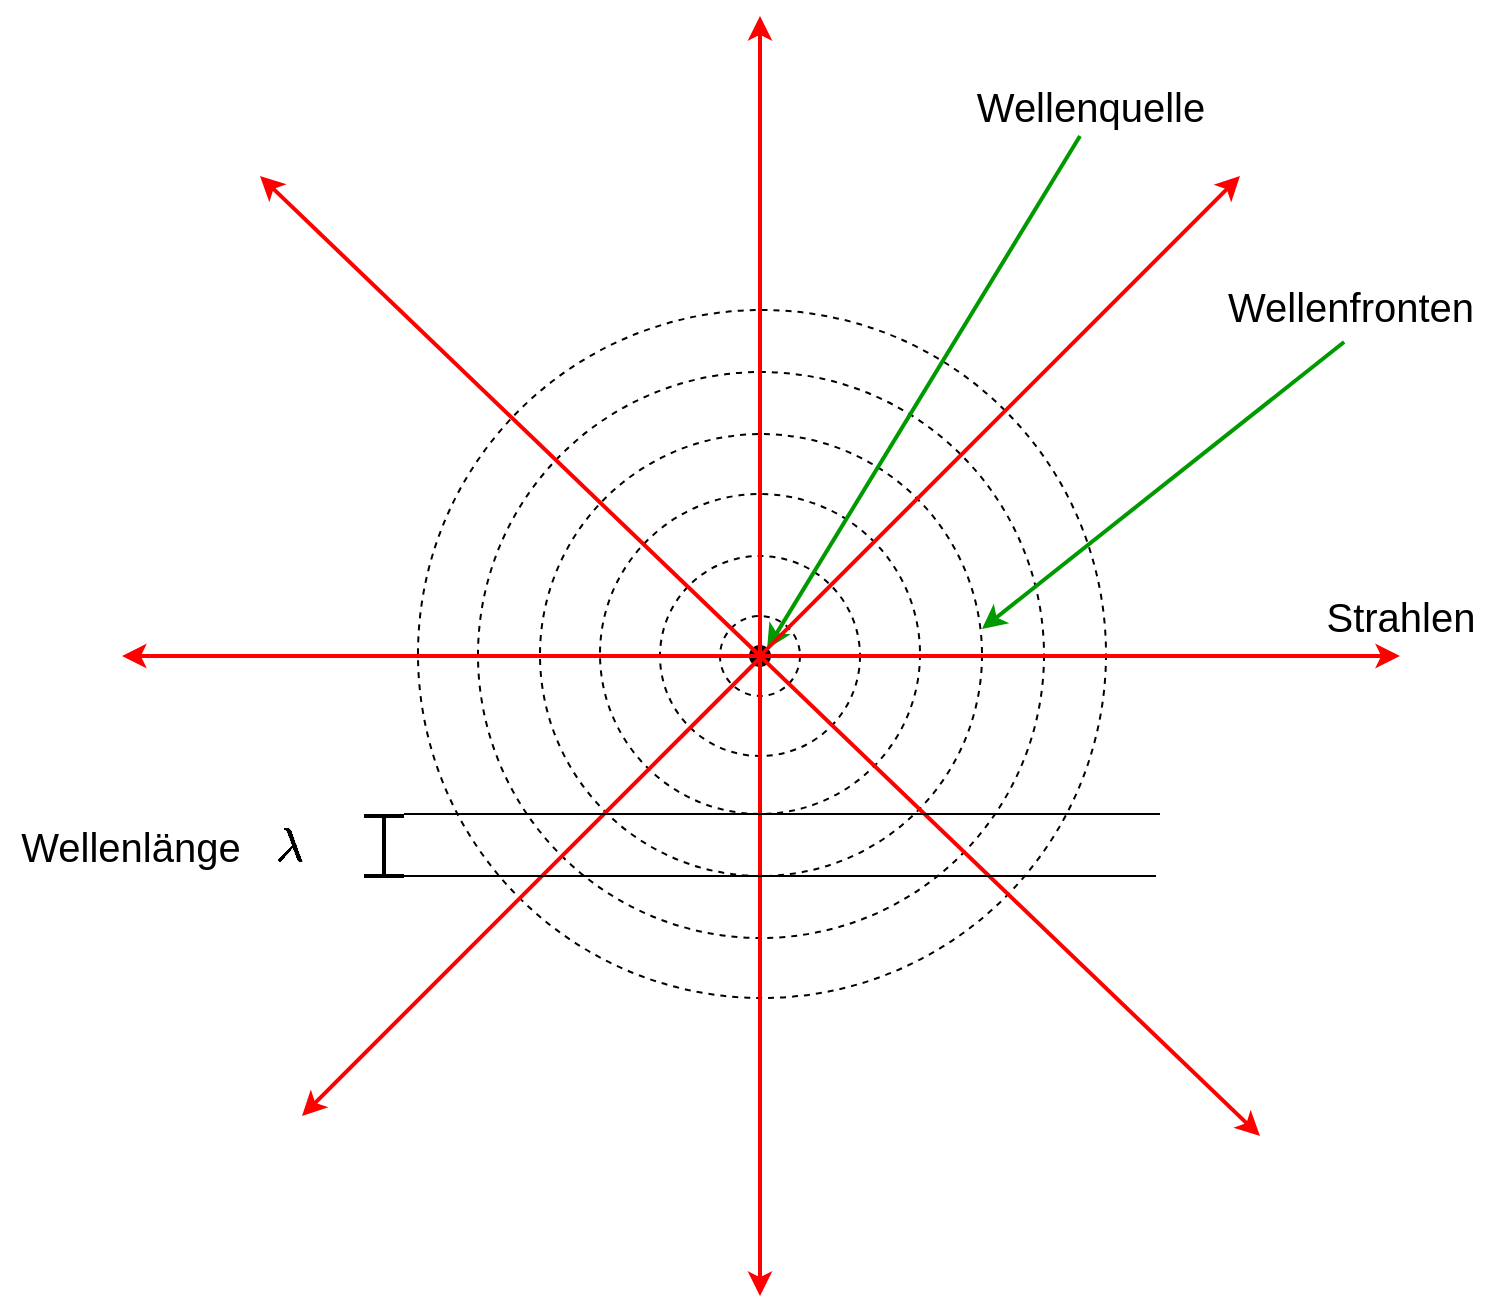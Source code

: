 <mxfile version="16.0.2" type="device"><diagram id="snvrvO1Xof63j43xiI05" name="Seite-1"><mxGraphModel dx="786" dy="1684" grid="1" gridSize="10" guides="1" tooltips="1" connect="1" arrows="1" fold="1" page="1" pageScale="1" pageWidth="827" pageHeight="1169" math="1" shadow="0"><root><mxCell id="0"/><mxCell id="1" parent="0"/><mxCell id="m25RKH9Vnp1jCjpqUXvr-7" value="" style="ellipse;whiteSpace=wrap;html=1;aspect=fixed;dashed=1;fillColor=none;" parent="1" vertex="1"><mxGeometry x="269" y="147" width="344" height="344" as="geometry"/></mxCell><mxCell id="m25RKH9Vnp1jCjpqUXvr-5" value="" style="ellipse;whiteSpace=wrap;html=1;aspect=fixed;dashed=1;fillColor=none;" parent="1" vertex="1"><mxGeometry x="330" y="209" width="221" height="221" as="geometry"/></mxCell><mxCell id="m25RKH9Vnp1jCjpqUXvr-6" value="" style="ellipse;whiteSpace=wrap;html=1;aspect=fixed;dashed=1;fillColor=none;" parent="1" vertex="1"><mxGeometry x="299" y="178" width="283" height="283" as="geometry"/></mxCell><mxCell id="m25RKH9Vnp1jCjpqUXvr-1" value="" style="ellipse;whiteSpace=wrap;html=1;aspect=fixed;dashed=1;fillColor=none;" parent="1" vertex="1"><mxGeometry x="360" y="239" width="160" height="160" as="geometry"/></mxCell><mxCell id="m25RKH9Vnp1jCjpqUXvr-2" value="" style="ellipse;whiteSpace=wrap;html=1;aspect=fixed;dashed=1;fillColor=none;" parent="1" vertex="1"><mxGeometry x="390" y="270" width="100" height="100" as="geometry"/></mxCell><mxCell id="m25RKH9Vnp1jCjpqUXvr-3" value="" style="ellipse;whiteSpace=wrap;html=1;aspect=fixed;dashed=1;fillColor=none;" parent="1" vertex="1"><mxGeometry x="420" y="300" width="40" height="40" as="geometry"/></mxCell><mxCell id="m25RKH9Vnp1jCjpqUXvr-4" value="" style="ellipse;whiteSpace=wrap;html=1;aspect=fixed;fillColor=#000000;" parent="1" vertex="1"><mxGeometry x="435" y="315" width="10" height="10" as="geometry"/></mxCell><mxCell id="m25RKH9Vnp1jCjpqUXvr-8" value="" style="endArrow=classic;html=1;rounded=0;entryX=1;entryY=0;entryDx=0;entryDy=0;strokeWidth=2;strokeColor=#009900;" parent="1" target="m25RKH9Vnp1jCjpqUXvr-4" edge="1"><mxGeometry width="50" height="50" relative="1" as="geometry"><mxPoint x="600" y="60" as="sourcePoint"/><mxPoint x="430" y="240" as="targetPoint"/></mxGeometry></mxCell><mxCell id="m25RKH9Vnp1jCjpqUXvr-9" value="Wellenquelle" style="text;html=1;resizable=0;autosize=1;align=center;verticalAlign=middle;points=[];fillColor=none;strokeColor=none;rounded=0;fontSize=20;" parent="1" vertex="1"><mxGeometry x="540" y="30" width="130" height="30" as="geometry"/></mxCell><mxCell id="m25RKH9Vnp1jCjpqUXvr-10" value="Wellenfronten" style="text;html=1;resizable=0;autosize=1;align=center;verticalAlign=middle;points=[];fillColor=none;strokeColor=none;rounded=0;fontSize=20;" parent="1" vertex="1"><mxGeometry x="665" y="130" width="140" height="30" as="geometry"/></mxCell><mxCell id="m25RKH9Vnp1jCjpqUXvr-11" value="" style="endArrow=classic;html=1;rounded=0;entryX=1;entryY=0;entryDx=0;entryDy=0;strokeWidth=2;strokeColor=#009900;exitX=0.479;exitY=1.1;exitDx=0;exitDy=0;exitPerimeter=0;" parent="1" source="m25RKH9Vnp1jCjpqUXvr-10" edge="1"><mxGeometry width="50" height="50" relative="1" as="geometry"><mxPoint x="707.46" y="50" as="sourcePoint"/><mxPoint x="550.996" y="306.464" as="targetPoint"/></mxGeometry></mxCell><mxCell id="m25RKH9Vnp1jCjpqUXvr-12" value="" style="endArrow=classic;html=1;rounded=0;fontSize=20;strokeColor=#FF0000;strokeWidth=2;exitX=0.5;exitY=0;exitDx=0;exitDy=0;" parent="1" edge="1"><mxGeometry width="50" height="50" relative="1" as="geometry"><mxPoint x="440" y="320" as="sourcePoint"/><mxPoint x="760" y="320" as="targetPoint"/></mxGeometry></mxCell><mxCell id="m25RKH9Vnp1jCjpqUXvr-13" value="Strahlen" style="text;html=1;resizable=0;autosize=1;align=center;verticalAlign=middle;points=[];fillColor=none;strokeColor=none;rounded=0;fontSize=20;" parent="1" vertex="1"><mxGeometry x="715" y="285" width="90" height="30" as="geometry"/></mxCell><mxCell id="m25RKH9Vnp1jCjpqUXvr-14" value="" style="endArrow=classic;html=1;rounded=0;fontSize=20;strokeColor=#FF0000;strokeWidth=2;exitX=0.5;exitY=0;exitDx=0;exitDy=0;" parent="1" edge="1"><mxGeometry width="50" height="50" relative="1" as="geometry"><mxPoint x="441" y="320" as="sourcePoint"/><mxPoint x="121" y="320" as="targetPoint"/></mxGeometry></mxCell><mxCell id="m25RKH9Vnp1jCjpqUXvr-15" value="" style="endArrow=classic;html=1;rounded=0;fontSize=20;strokeColor=#FF0000;strokeWidth=2;" parent="1" edge="1"><mxGeometry width="50" height="50" relative="1" as="geometry"><mxPoint x="440" y="320" as="sourcePoint"/><mxPoint x="440" y="640" as="targetPoint"/></mxGeometry></mxCell><mxCell id="m25RKH9Vnp1jCjpqUXvr-16" value="" style="endArrow=classic;html=1;rounded=0;fontSize=20;strokeColor=#FF0000;strokeWidth=2;" parent="1" edge="1"><mxGeometry width="50" height="50" relative="1" as="geometry"><mxPoint x="440" y="320" as="sourcePoint"/><mxPoint x="440" as="targetPoint"/></mxGeometry></mxCell><mxCell id="m25RKH9Vnp1jCjpqUXvr-17" value="" style="endArrow=classic;html=1;rounded=0;fontSize=20;strokeColor=#FF0000;strokeWidth=2;" parent="1" edge="1"><mxGeometry width="50" height="50" relative="1" as="geometry"><mxPoint x="440" y="320" as="sourcePoint"/><mxPoint x="190" y="80" as="targetPoint"/></mxGeometry></mxCell><mxCell id="m25RKH9Vnp1jCjpqUXvr-18" value="" style="endArrow=classic;html=1;rounded=0;fontSize=20;strokeColor=#FF0000;strokeWidth=2;" parent="1" edge="1"><mxGeometry width="50" height="50" relative="1" as="geometry"><mxPoint x="440" y="320" as="sourcePoint"/><mxPoint x="690" y="560" as="targetPoint"/></mxGeometry></mxCell><mxCell id="m25RKH9Vnp1jCjpqUXvr-19" value="" style="endArrow=classic;html=1;rounded=0;fontSize=20;strokeColor=#FF0000;strokeWidth=2;" parent="1" edge="1"><mxGeometry width="50" height="50" relative="1" as="geometry"><mxPoint x="440" y="320" as="sourcePoint"/><mxPoint x="680" y="80" as="targetPoint"/></mxGeometry></mxCell><mxCell id="m25RKH9Vnp1jCjpqUXvr-20" value="" style="endArrow=classic;html=1;rounded=0;fontSize=20;strokeColor=#FF0000;strokeWidth=2;" parent="1" edge="1"><mxGeometry width="50" height="50" relative="1" as="geometry"><mxPoint x="441" y="320" as="sourcePoint"/><mxPoint x="211" y="550" as="targetPoint"/></mxGeometry></mxCell><mxCell id="m25RKH9Vnp1jCjpqUXvr-22" value="" style="shape=crossbar;whiteSpace=wrap;html=1;rounded=1;direction=south;fontSize=20;fillColor=none;strokeWidth=2;" parent="1" vertex="1"><mxGeometry x="242" y="400" width="20" height="30" as="geometry"/></mxCell><mxCell id="m25RKH9Vnp1jCjpqUXvr-25" value="" style="endArrow=none;html=1;rounded=0;fontSize=20;strokeColor=#000000;strokeWidth=1;exitX=0;exitY=0;exitDx=0;exitDy=0;exitPerimeter=0;" parent="1" edge="1"><mxGeometry width="50" height="50" relative="1" as="geometry"><mxPoint x="262" y="399" as="sourcePoint"/><mxPoint x="640" y="399" as="targetPoint"/></mxGeometry></mxCell><mxCell id="m25RKH9Vnp1jCjpqUXvr-26" value="" style="endArrow=none;html=1;rounded=0;fontSize=20;strokeColor=#000000;strokeWidth=1;exitX=0;exitY=0;exitDx=0;exitDy=0;exitPerimeter=0;" parent="1" edge="1"><mxGeometry width="50" height="50" relative="1" as="geometry"><mxPoint x="260" y="430" as="sourcePoint"/><mxPoint x="638" y="430" as="targetPoint"/></mxGeometry></mxCell><mxCell id="m25RKH9Vnp1jCjpqUXvr-27" value="Wellenlänge" style="text;html=1;resizable=0;autosize=1;align=center;verticalAlign=middle;points=[];fillColor=none;strokeColor=none;rounded=0;fontSize=20;" parent="1" vertex="1"><mxGeometry x="60" y="400" width="130" height="30" as="geometry"/></mxCell><mxCell id="m25RKH9Vnp1jCjpqUXvr-29" value="$$\lambda$$" style="text;html=1;resizable=0;autosize=1;align=center;verticalAlign=middle;points=[];fillColor=none;strokeColor=none;rounded=0;fontSize=20;" parent="1" vertex="1"><mxGeometry x="139" y="400" width="130" height="30" as="geometry"/></mxCell></root></mxGraphModel></diagram></mxfile>